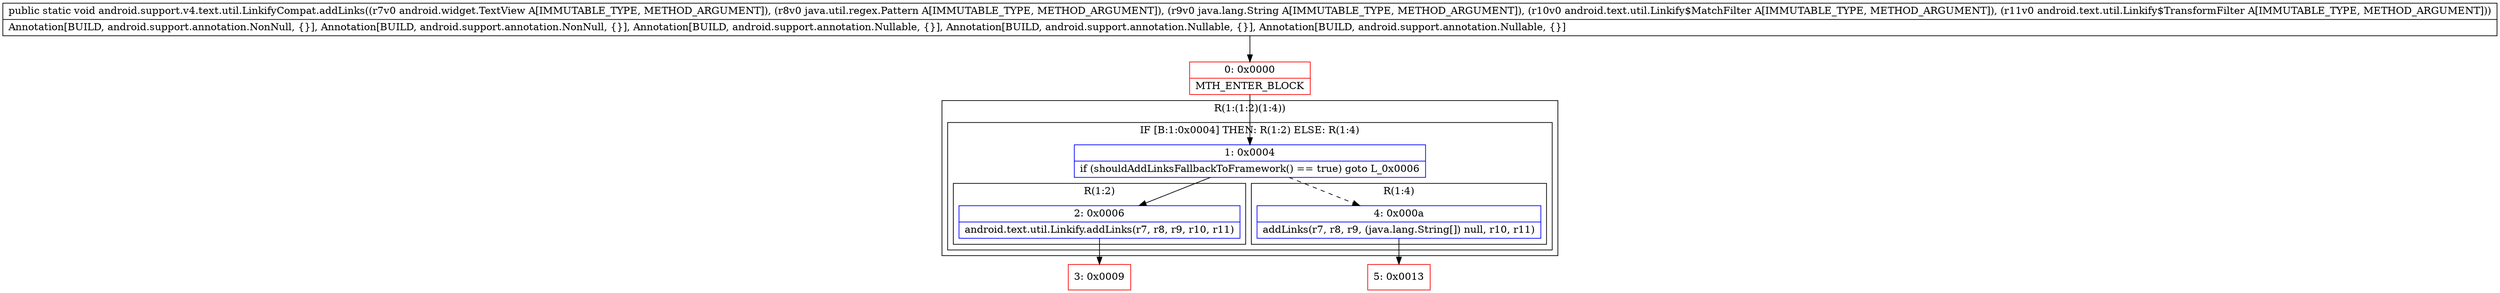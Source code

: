 digraph "CFG forandroid.support.v4.text.util.LinkifyCompat.addLinks(Landroid\/widget\/TextView;Ljava\/util\/regex\/Pattern;Ljava\/lang\/String;Landroid\/text\/util\/Linkify$MatchFilter;Landroid\/text\/util\/Linkify$TransformFilter;)V" {
subgraph cluster_Region_1830116129 {
label = "R(1:(1:2)(1:4))";
node [shape=record,color=blue];
subgraph cluster_IfRegion_313441031 {
label = "IF [B:1:0x0004] THEN: R(1:2) ELSE: R(1:4)";
node [shape=record,color=blue];
Node_1 [shape=record,label="{1\:\ 0x0004|if (shouldAddLinksFallbackToFramework() == true) goto L_0x0006\l}"];
subgraph cluster_Region_459717490 {
label = "R(1:2)";
node [shape=record,color=blue];
Node_2 [shape=record,label="{2\:\ 0x0006|android.text.util.Linkify.addLinks(r7, r8, r9, r10, r11)\l}"];
}
subgraph cluster_Region_1245984214 {
label = "R(1:4)";
node [shape=record,color=blue];
Node_4 [shape=record,label="{4\:\ 0x000a|addLinks(r7, r8, r9, (java.lang.String[]) null, r10, r11)\l}"];
}
}
}
Node_0 [shape=record,color=red,label="{0\:\ 0x0000|MTH_ENTER_BLOCK\l}"];
Node_3 [shape=record,color=red,label="{3\:\ 0x0009}"];
Node_5 [shape=record,color=red,label="{5\:\ 0x0013}"];
MethodNode[shape=record,label="{public static void android.support.v4.text.util.LinkifyCompat.addLinks((r7v0 android.widget.TextView A[IMMUTABLE_TYPE, METHOD_ARGUMENT]), (r8v0 java.util.regex.Pattern A[IMMUTABLE_TYPE, METHOD_ARGUMENT]), (r9v0 java.lang.String A[IMMUTABLE_TYPE, METHOD_ARGUMENT]), (r10v0 android.text.util.Linkify$MatchFilter A[IMMUTABLE_TYPE, METHOD_ARGUMENT]), (r11v0 android.text.util.Linkify$TransformFilter A[IMMUTABLE_TYPE, METHOD_ARGUMENT]))  | Annotation[BUILD, android.support.annotation.NonNull, \{\}], Annotation[BUILD, android.support.annotation.NonNull, \{\}], Annotation[BUILD, android.support.annotation.Nullable, \{\}], Annotation[BUILD, android.support.annotation.Nullable, \{\}], Annotation[BUILD, android.support.annotation.Nullable, \{\}]\l}"];
MethodNode -> Node_0;
Node_1 -> Node_2;
Node_1 -> Node_4[style=dashed];
Node_2 -> Node_3;
Node_4 -> Node_5;
Node_0 -> Node_1;
}

